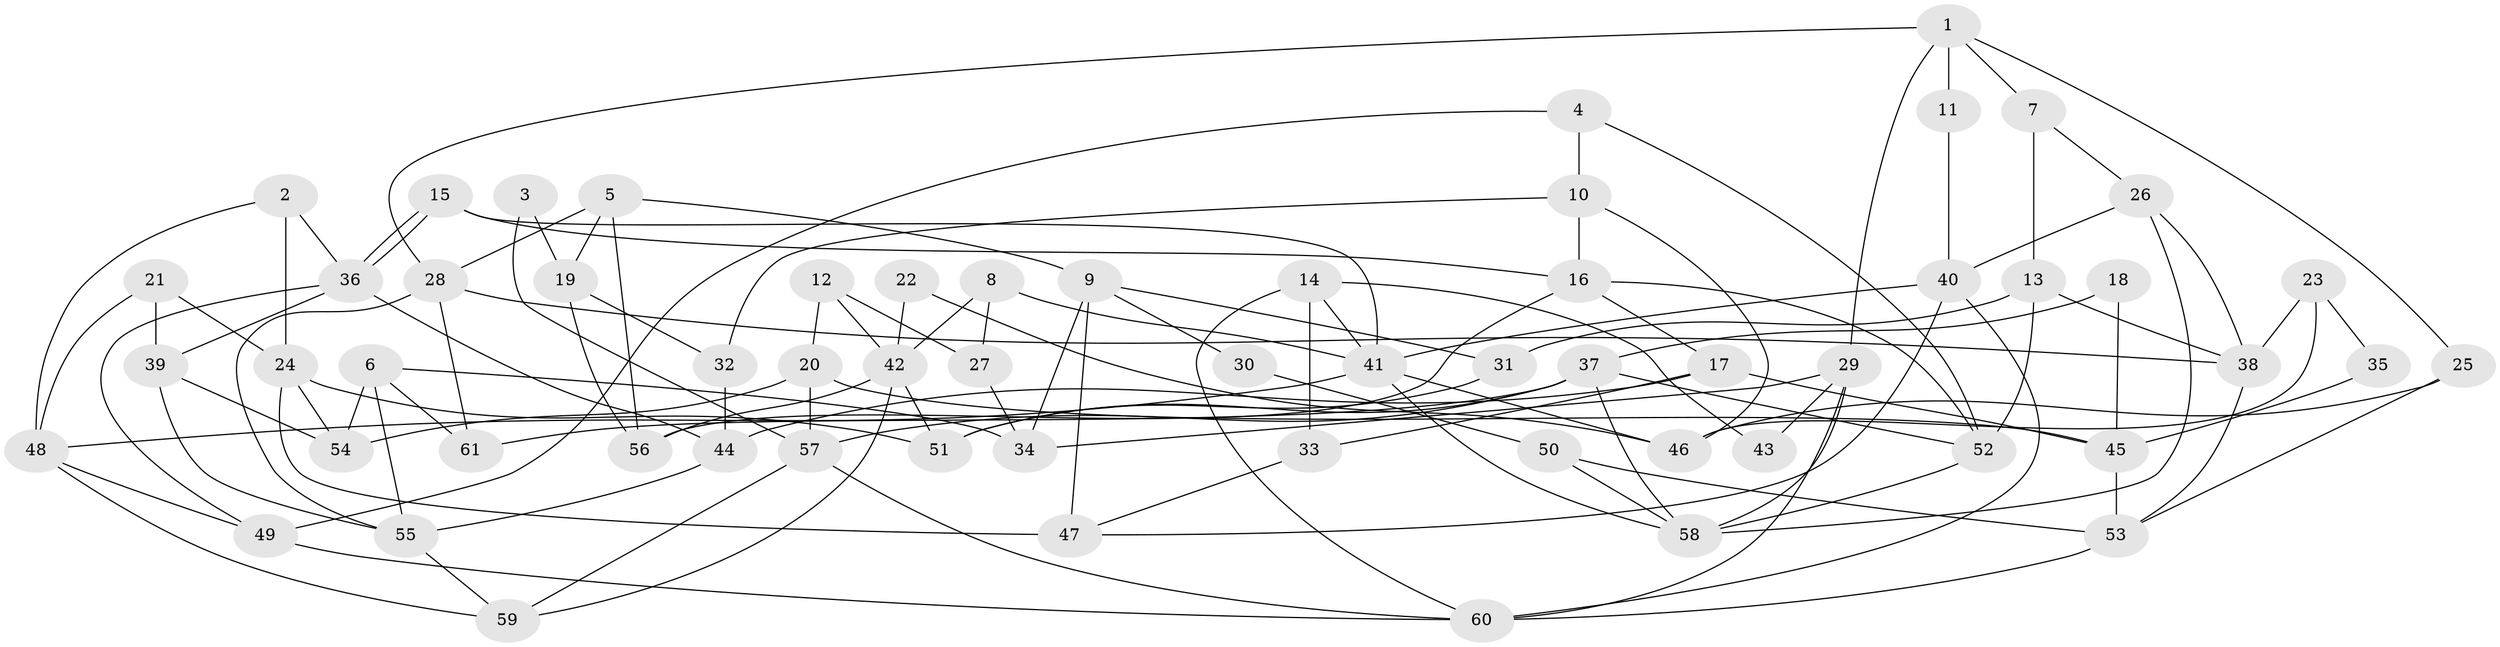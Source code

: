 // Generated by graph-tools (version 1.1) at 2025/49/03/09/25 04:49:55]
// undirected, 61 vertices, 122 edges
graph export_dot {
graph [start="1"]
  node [color=gray90,style=filled];
  1;
  2;
  3;
  4;
  5;
  6;
  7;
  8;
  9;
  10;
  11;
  12;
  13;
  14;
  15;
  16;
  17;
  18;
  19;
  20;
  21;
  22;
  23;
  24;
  25;
  26;
  27;
  28;
  29;
  30;
  31;
  32;
  33;
  34;
  35;
  36;
  37;
  38;
  39;
  40;
  41;
  42;
  43;
  44;
  45;
  46;
  47;
  48;
  49;
  50;
  51;
  52;
  53;
  54;
  55;
  56;
  57;
  58;
  59;
  60;
  61;
  1 -- 29;
  1 -- 28;
  1 -- 7;
  1 -- 11;
  1 -- 25;
  2 -- 36;
  2 -- 48;
  2 -- 24;
  3 -- 57;
  3 -- 19;
  4 -- 49;
  4 -- 10;
  4 -- 52;
  5 -- 28;
  5 -- 9;
  5 -- 19;
  5 -- 56;
  6 -- 54;
  6 -- 55;
  6 -- 34;
  6 -- 61;
  7 -- 13;
  7 -- 26;
  8 -- 41;
  8 -- 42;
  8 -- 27;
  9 -- 47;
  9 -- 34;
  9 -- 30;
  9 -- 31;
  10 -- 16;
  10 -- 46;
  10 -- 32;
  11 -- 40;
  12 -- 42;
  12 -- 27;
  12 -- 20;
  13 -- 31;
  13 -- 38;
  13 -- 52;
  14 -- 60;
  14 -- 41;
  14 -- 33;
  14 -- 43;
  15 -- 36;
  15 -- 36;
  15 -- 16;
  15 -- 41;
  16 -- 52;
  16 -- 17;
  16 -- 56;
  17 -- 44;
  17 -- 45;
  17 -- 33;
  18 -- 45;
  18 -- 37;
  19 -- 56;
  19 -- 32;
  20 -- 57;
  20 -- 45;
  20 -- 54;
  21 -- 39;
  21 -- 24;
  21 -- 48;
  22 -- 46;
  22 -- 42;
  23 -- 46;
  23 -- 38;
  23 -- 35;
  24 -- 51;
  24 -- 47;
  24 -- 54;
  25 -- 53;
  25 -- 46;
  26 -- 40;
  26 -- 38;
  26 -- 58;
  27 -- 34;
  28 -- 61;
  28 -- 55;
  28 -- 38;
  29 -- 58;
  29 -- 60;
  29 -- 34;
  29 -- 43;
  30 -- 50;
  31 -- 51;
  32 -- 44;
  33 -- 47;
  35 -- 45;
  36 -- 49;
  36 -- 39;
  36 -- 44;
  37 -- 52;
  37 -- 58;
  37 -- 51;
  37 -- 57;
  37 -- 61;
  38 -- 53;
  39 -- 54;
  39 -- 55;
  40 -- 47;
  40 -- 41;
  40 -- 60;
  41 -- 58;
  41 -- 46;
  41 -- 48;
  42 -- 56;
  42 -- 59;
  42 -- 51;
  44 -- 55;
  45 -- 53;
  48 -- 49;
  48 -- 59;
  49 -- 60;
  50 -- 53;
  50 -- 58;
  52 -- 58;
  53 -- 60;
  55 -- 59;
  57 -- 59;
  57 -- 60;
}
